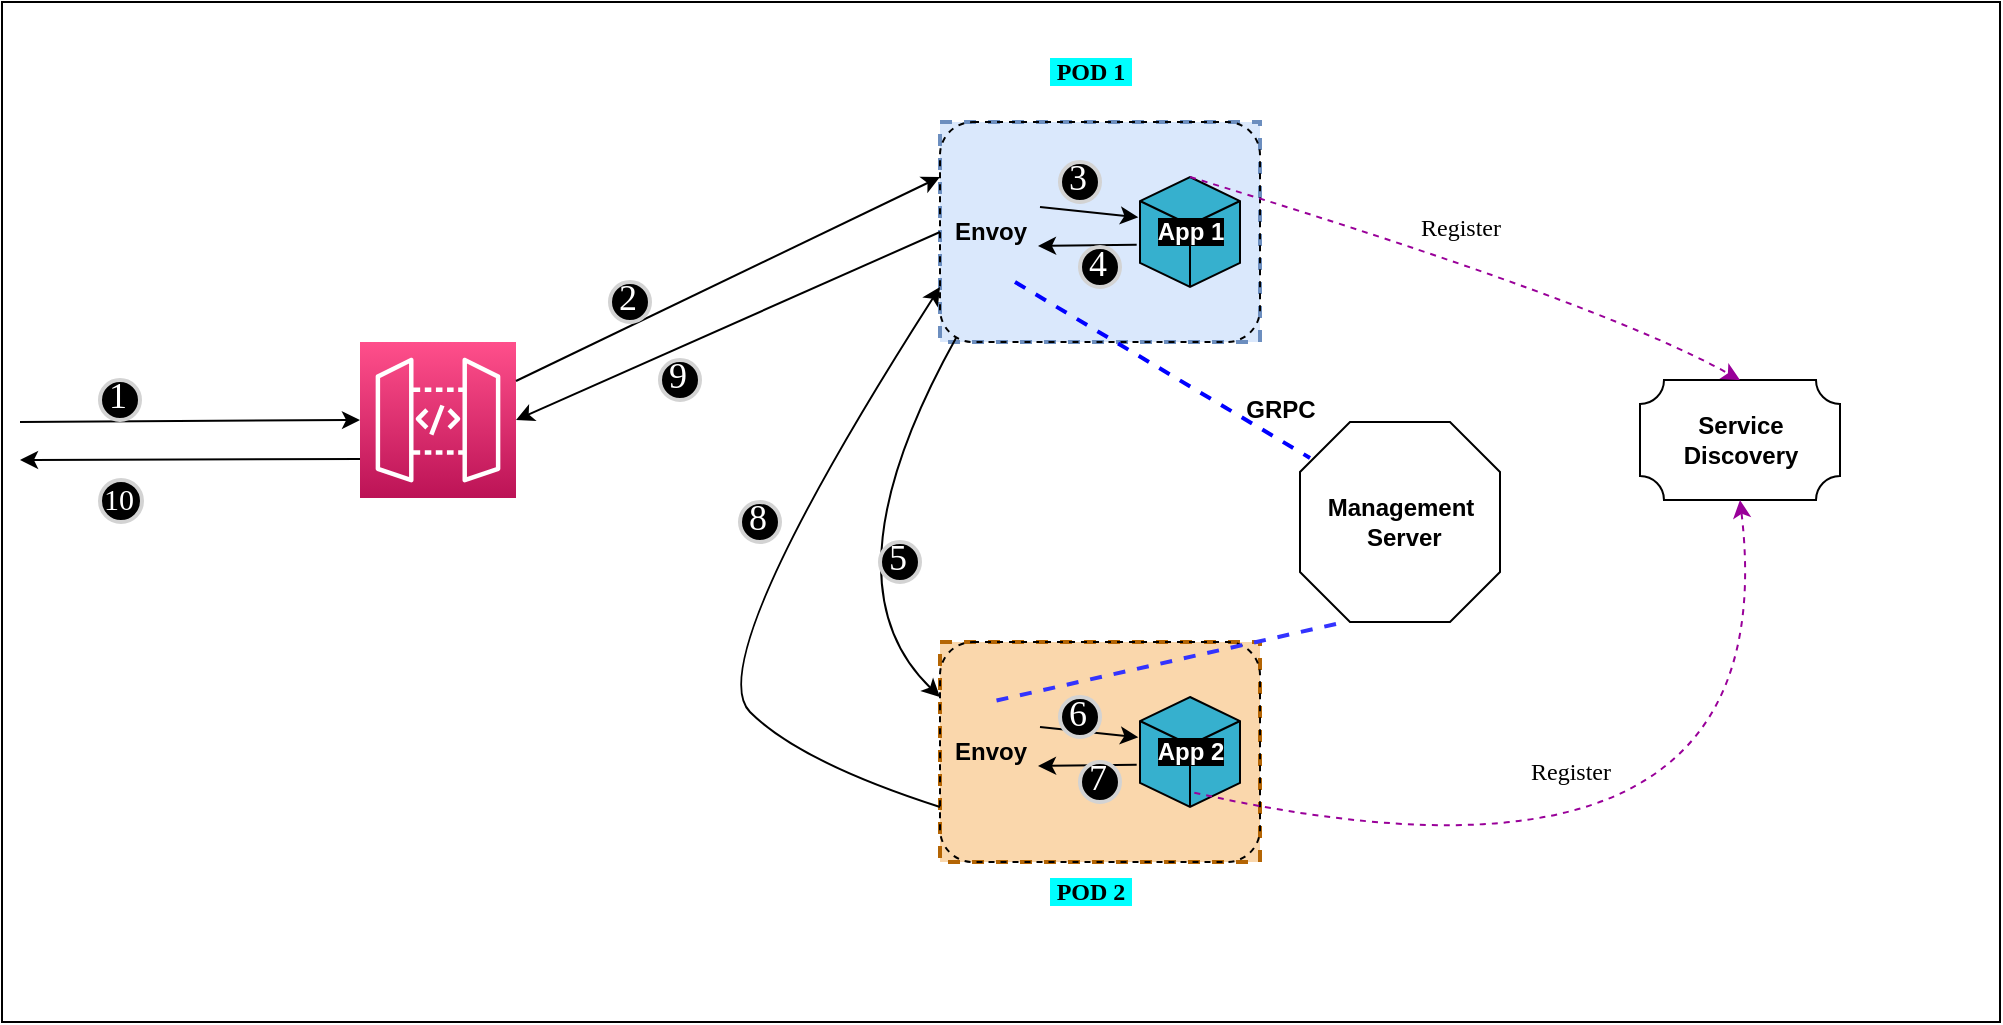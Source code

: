 <mxfile version="21.2.9" type="device">
  <diagram name="Page-1" id="Pf4MNqjnaDDNFhd0Ldu0">
    <mxGraphModel dx="2763" dy="936" grid="1" gridSize="10" guides="1" tooltips="1" connect="1" arrows="1" fold="1" page="1" pageScale="1" pageWidth="827" pageHeight="1169" math="0" shadow="0">
      <root>
        <mxCell id="0" />
        <mxCell id="1" parent="0" />
        <mxCell id="w9qUwpdRqVjGqrr_h310-75" value="" style="rounded=0;whiteSpace=wrap;html=1;" vertex="1" parent="1">
          <mxGeometry x="-189" y="60" width="999" height="510" as="geometry" />
        </mxCell>
        <mxCell id="w9qUwpdRqVjGqrr_h310-1" value="" style="sketch=0;points=[[0,0,0],[0.25,0,0],[0.5,0,0],[0.75,0,0],[1,0,0],[0,1,0],[0.25,1,0],[0.5,1,0],[0.75,1,0],[1,1,0],[0,0.25,0],[0,0.5,0],[0,0.75,0],[1,0.25,0],[1,0.5,0],[1,0.75,0]];outlineConnect=0;fontColor=#232F3E;gradientColor=#FF4F8B;gradientDirection=north;fillColor=#BC1356;strokeColor=#ffffff;dashed=0;verticalLabelPosition=bottom;verticalAlign=top;align=center;html=1;fontSize=12;fontStyle=0;aspect=fixed;shape=mxgraph.aws4.resourceIcon;resIcon=mxgraph.aws4.api_gateway;" vertex="1" parent="1">
          <mxGeometry x="-10" y="230" width="78" height="78" as="geometry" />
        </mxCell>
        <mxCell id="w9qUwpdRqVjGqrr_h310-14" value="" style="group;strokeWidth=2;strokeColor=#6c8ebf;dashed=1;fillColor=#dae8fc;" vertex="1" connectable="0" parent="1">
          <mxGeometry x="280" y="120" width="160" height="110" as="geometry" />
        </mxCell>
        <mxCell id="w9qUwpdRqVjGqrr_h310-2" value="" style="rounded=1;whiteSpace=wrap;html=1;dashed=1;fillColor=none;" vertex="1" parent="w9qUwpdRqVjGqrr_h310-14">
          <mxGeometry width="160" height="110" as="geometry" />
        </mxCell>
        <mxCell id="w9qUwpdRqVjGqrr_h310-3" value="" style="shape=image;html=1;verticalAlign=top;verticalLabelPosition=bottom;labelBackgroundColor=#ffffff;imageAspect=0;aspect=fixed;image=https://cdn1.iconfinder.com/data/icons/bootstrap-vol-3/16/hexagon-128.png;imageBackground=none;imageBorder=none;dashed=1;fontColor=#e106e5;strokeWidth=5;" vertex="1" parent="w9qUwpdRqVjGqrr_h310-14">
          <mxGeometry y="30" width="50" height="50" as="geometry" />
        </mxCell>
        <mxCell id="w9qUwpdRqVjGqrr_h310-11" value="" style="html=1;whiteSpace=wrap;shape=isoCube2;backgroundOutline=1;isoAngle=15;fillColor=#36b0ce;" vertex="1" parent="w9qUwpdRqVjGqrr_h310-14">
          <mxGeometry x="100" y="27.5" width="50" height="55" as="geometry" />
        </mxCell>
        <mxCell id="w9qUwpdRqVjGqrr_h310-12" value="" style="endArrow=classic;html=1;rounded=0;exitX=1;exitY=0.25;exitDx=0;exitDy=0;entryX=-0.017;entryY=0.367;entryDx=0;entryDy=0;entryPerimeter=0;" edge="1" parent="w9qUwpdRqVjGqrr_h310-14" source="w9qUwpdRqVjGqrr_h310-3" target="w9qUwpdRqVjGqrr_h310-11">
          <mxGeometry width="50" height="50" relative="1" as="geometry">
            <mxPoint x="60" y="270" as="sourcePoint" />
            <mxPoint x="110" y="220" as="targetPoint" />
          </mxGeometry>
        </mxCell>
        <mxCell id="w9qUwpdRqVjGqrr_h310-13" value="" style="endArrow=classic;html=1;rounded=0;exitX=-0.033;exitY=0.617;exitDx=0;exitDy=0;entryX=0.98;entryY=0.64;entryDx=0;entryDy=0;exitPerimeter=0;entryPerimeter=0;" edge="1" parent="w9qUwpdRqVjGqrr_h310-14" source="w9qUwpdRqVjGqrr_h310-11" target="w9qUwpdRqVjGqrr_h310-3">
          <mxGeometry width="50" height="50" relative="1" as="geometry">
            <mxPoint x="20" y="160" as="sourcePoint" />
            <mxPoint x="69" y="164" as="targetPoint" />
          </mxGeometry>
        </mxCell>
        <mxCell id="w9qUwpdRqVjGqrr_h310-24" value="&lt;b&gt;Envoy&lt;/b&gt;" style="text;html=1;align=center;verticalAlign=middle;resizable=0;points=[];autosize=1;strokeColor=none;fillColor=none;" vertex="1" parent="w9qUwpdRqVjGqrr_h310-14">
          <mxGeometry x="-5" y="40" width="60" height="30" as="geometry" />
        </mxCell>
        <mxCell id="w9qUwpdRqVjGqrr_h310-28" value="&lt;span style=&quot;background-color: rgb(0, 0, 0);&quot;&gt;&lt;font color=&quot;#ffffff&quot;&gt;App 1&lt;/font&gt;&lt;/span&gt;" style="text;html=1;align=center;verticalAlign=middle;resizable=0;points=[];autosize=1;strokeColor=none;fillColor=none;fontStyle=1" vertex="1" parent="w9qUwpdRqVjGqrr_h310-14">
          <mxGeometry x="95" y="40" width="60" height="30" as="geometry" />
        </mxCell>
        <mxCell id="w9qUwpdRqVjGqrr_h310-70" value="&lt;font face=&quot;Comic Sans MS&quot; style=&quot;font-size: 18px;&quot; color=&quot;#ffffff&quot;&gt;3&lt;/font&gt;" style="ellipse;whiteSpace=wrap;html=1;aspect=fixed;strokeWidth=2;fontFamily=Tahoma;spacingBottom=4;spacingRight=2;strokeColor=#d3d3d3;fillColor=#000000;" vertex="1" parent="w9qUwpdRqVjGqrr_h310-14">
          <mxGeometry x="60" y="20" width="20" height="20" as="geometry" />
        </mxCell>
        <mxCell id="w9qUwpdRqVjGqrr_h310-69" value="&lt;font face=&quot;Comic Sans MS&quot; style=&quot;font-size: 18px;&quot; color=&quot;#ffffff&quot;&gt;4&lt;/font&gt;" style="ellipse;whiteSpace=wrap;html=1;aspect=fixed;strokeWidth=2;fontFamily=Tahoma;spacingBottom=4;spacingRight=2;strokeColor=#d3d3d3;fillColor=#000000;" vertex="1" parent="w9qUwpdRqVjGqrr_h310-14">
          <mxGeometry x="70" y="62.5" width="20" height="20" as="geometry" />
        </mxCell>
        <mxCell id="w9qUwpdRqVjGqrr_h310-15" value="" style="group;strokeColor=#b46504;strokeWidth=2;dashed=1;fillColor=#fad7ac;" vertex="1" connectable="0" parent="1">
          <mxGeometry x="280" y="380" width="160" height="110" as="geometry" />
        </mxCell>
        <mxCell id="w9qUwpdRqVjGqrr_h310-16" value="" style="rounded=1;whiteSpace=wrap;html=1;dashed=1;fillColor=none;" vertex="1" parent="w9qUwpdRqVjGqrr_h310-15">
          <mxGeometry width="160" height="110" as="geometry" />
        </mxCell>
        <mxCell id="w9qUwpdRqVjGqrr_h310-17" value="" style="shape=image;html=1;verticalAlign=top;verticalLabelPosition=bottom;labelBackgroundColor=#ffffff;imageAspect=0;aspect=fixed;image=https://cdn1.iconfinder.com/data/icons/bootstrap-vol-3/16/hexagon-128.png;imageBackground=none;imageBorder=none;dashed=1;fontColor=#e106e5;" vertex="1" parent="w9qUwpdRqVjGqrr_h310-15">
          <mxGeometry y="30" width="50" height="50" as="geometry" />
        </mxCell>
        <mxCell id="w9qUwpdRqVjGqrr_h310-18" value="" style="html=1;whiteSpace=wrap;shape=isoCube2;backgroundOutline=1;isoAngle=15;fillColor=#36b0ce;" vertex="1" parent="w9qUwpdRqVjGqrr_h310-15">
          <mxGeometry x="100" y="27.5" width="50" height="55" as="geometry" />
        </mxCell>
        <mxCell id="w9qUwpdRqVjGqrr_h310-19" value="" style="endArrow=classic;html=1;rounded=0;exitX=1;exitY=0.25;exitDx=0;exitDy=0;entryX=-0.017;entryY=0.367;entryDx=0;entryDy=0;entryPerimeter=0;" edge="1" parent="w9qUwpdRqVjGqrr_h310-15" source="w9qUwpdRqVjGqrr_h310-17" target="w9qUwpdRqVjGqrr_h310-18">
          <mxGeometry width="50" height="50" relative="1" as="geometry">
            <mxPoint x="60" y="270" as="sourcePoint" />
            <mxPoint x="110" y="220" as="targetPoint" />
          </mxGeometry>
        </mxCell>
        <mxCell id="w9qUwpdRqVjGqrr_h310-20" value="" style="endArrow=classic;html=1;rounded=0;exitX=-0.033;exitY=0.617;exitDx=0;exitDy=0;entryX=0.98;entryY=0.64;entryDx=0;entryDy=0;exitPerimeter=0;entryPerimeter=0;" edge="1" parent="w9qUwpdRqVjGqrr_h310-15" source="w9qUwpdRqVjGqrr_h310-18" target="w9qUwpdRqVjGqrr_h310-17">
          <mxGeometry width="50" height="50" relative="1" as="geometry">
            <mxPoint x="20" y="160" as="sourcePoint" />
            <mxPoint x="69" y="164" as="targetPoint" />
          </mxGeometry>
        </mxCell>
        <mxCell id="w9qUwpdRqVjGqrr_h310-23" value="&lt;b&gt;Envoy&lt;/b&gt;" style="text;html=1;align=center;verticalAlign=middle;resizable=0;points=[];autosize=1;strokeColor=none;fillColor=none;" vertex="1" parent="w9qUwpdRqVjGqrr_h310-15">
          <mxGeometry x="-5" y="40" width="60" height="30" as="geometry" />
        </mxCell>
        <mxCell id="w9qUwpdRqVjGqrr_h310-27" value="&lt;span style=&quot;background-color: rgb(0, 0, 0);&quot;&gt;&lt;font color=&quot;#ffffff&quot;&gt;App 2&lt;/font&gt;&lt;/span&gt;" style="text;html=1;align=center;verticalAlign=middle;resizable=0;points=[];autosize=1;strokeColor=none;fillColor=none;fontStyle=1" vertex="1" parent="w9qUwpdRqVjGqrr_h310-15">
          <mxGeometry x="95" y="40" width="60" height="30" as="geometry" />
        </mxCell>
        <mxCell id="w9qUwpdRqVjGqrr_h310-66" value="&lt;font face=&quot;Comic Sans MS&quot; style=&quot;font-size: 18px;&quot; color=&quot;#ffffff&quot;&gt;6&lt;/font&gt;" style="ellipse;whiteSpace=wrap;html=1;aspect=fixed;strokeWidth=2;fontFamily=Tahoma;spacingBottom=4;spacingRight=2;strokeColor=#d3d3d3;fillColor=#000000;" vertex="1" parent="w9qUwpdRqVjGqrr_h310-15">
          <mxGeometry x="60" y="27.5" width="20" height="20" as="geometry" />
        </mxCell>
        <mxCell id="w9qUwpdRqVjGqrr_h310-65" value="&lt;font face=&quot;Comic Sans MS&quot; style=&quot;font-size: 18px;&quot; color=&quot;#ffffff&quot;&gt;7&lt;/font&gt;" style="ellipse;whiteSpace=wrap;html=1;aspect=fixed;strokeWidth=2;fontFamily=Tahoma;spacingBottom=4;spacingRight=2;strokeColor=#d3d3d3;fillColor=#000000;" vertex="1" parent="w9qUwpdRqVjGqrr_h310-15">
          <mxGeometry x="70" y="60" width="20" height="20" as="geometry" />
        </mxCell>
        <mxCell id="w9qUwpdRqVjGqrr_h310-29" value="" style="group;fillColor=default;" vertex="1" connectable="0" parent="1">
          <mxGeometry x="460" y="270" width="100" height="100" as="geometry" />
        </mxCell>
        <mxCell id="w9qUwpdRqVjGqrr_h310-21" value="" style="verticalLabelPosition=bottom;verticalAlign=top;html=1;shape=mxgraph.basic.polygon;polyCoords=[[0.25,0],[0.75,0],[1,0.25],[1,0.75],[0.75,1],[0.25,1],[0,0.75],[0,0.25]];polyline=0;" vertex="1" parent="w9qUwpdRqVjGqrr_h310-29">
          <mxGeometry width="100" height="100" as="geometry" />
        </mxCell>
        <mxCell id="w9qUwpdRqVjGqrr_h310-22" value="&lt;b&gt;Management&lt;br&gt;&amp;nbsp;Server&lt;/b&gt;" style="text;html=1;align=center;verticalAlign=middle;resizable=0;points=[];autosize=1;strokeColor=none;fillColor=none;" vertex="1" parent="w9qUwpdRqVjGqrr_h310-29">
          <mxGeometry y="30" width="100" height="40" as="geometry" />
        </mxCell>
        <mxCell id="w9qUwpdRqVjGqrr_h310-30" value="" style="verticalLabelPosition=bottom;verticalAlign=top;html=1;shape=mxgraph.basic.plaque;dx=6;whiteSpace=wrap;" vertex="1" parent="1">
          <mxGeometry x="630" y="249" width="100" height="60" as="geometry" />
        </mxCell>
        <mxCell id="w9qUwpdRqVjGqrr_h310-31" value="&lt;b&gt;Service&lt;br&gt;Discovery&lt;/b&gt;" style="text;html=1;align=center;verticalAlign=middle;resizable=0;points=[];autosize=1;strokeColor=none;fillColor=none;" vertex="1" parent="1">
          <mxGeometry x="640" y="259" width="80" height="40" as="geometry" />
        </mxCell>
        <mxCell id="w9qUwpdRqVjGqrr_h310-32" value="" style="endArrow=classic;html=1;rounded=0;entryX=0;entryY=0.5;entryDx=0;entryDy=0;entryPerimeter=0;" edge="1" parent="1" target="w9qUwpdRqVjGqrr_h310-1">
          <mxGeometry width="50" height="50" relative="1" as="geometry">
            <mxPoint x="-180" y="270" as="sourcePoint" />
            <mxPoint x="70" y="260" as="targetPoint" />
          </mxGeometry>
        </mxCell>
        <mxCell id="w9qUwpdRqVjGqrr_h310-33" value="" style="endArrow=classic;html=1;rounded=0;exitX=0;exitY=0.75;exitDx=0;exitDy=0;exitPerimeter=0;" edge="1" parent="1" source="w9qUwpdRqVjGqrr_h310-1">
          <mxGeometry width="50" height="50" relative="1" as="geometry">
            <mxPoint x="-110" y="420" as="sourcePoint" />
            <mxPoint x="-180" y="289" as="targetPoint" />
          </mxGeometry>
        </mxCell>
        <mxCell id="w9qUwpdRqVjGqrr_h310-34" value="" style="endArrow=classic;html=1;rounded=0;exitX=0;exitY=0.5;exitDx=0;exitDy=0;entryX=1;entryY=0.5;entryDx=0;entryDy=0;entryPerimeter=0;" edge="1" parent="1" source="w9qUwpdRqVjGqrr_h310-2" target="w9qUwpdRqVjGqrr_h310-1">
          <mxGeometry width="50" height="50" relative="1" as="geometry">
            <mxPoint x="-200" y="200" as="sourcePoint" />
            <mxPoint x="-150" y="150" as="targetPoint" />
          </mxGeometry>
        </mxCell>
        <mxCell id="w9qUwpdRqVjGqrr_h310-35" value="" style="endArrow=classic;html=1;rounded=0;exitX=1;exitY=0.25;exitDx=0;exitDy=0;exitPerimeter=0;entryX=0;entryY=0.25;entryDx=0;entryDy=0;" edge="1" parent="1" source="w9qUwpdRqVjGqrr_h310-1" target="w9qUwpdRqVjGqrr_h310-2">
          <mxGeometry width="50" height="50" relative="1" as="geometry">
            <mxPoint x="-190" y="210" as="sourcePoint" />
            <mxPoint x="-140" y="160" as="targetPoint" />
          </mxGeometry>
        </mxCell>
        <mxCell id="w9qUwpdRqVjGqrr_h310-37" value="" style="curved=1;endArrow=classic;html=1;rounded=0;entryX=0;entryY=0.75;entryDx=0;entryDy=0;exitX=0;exitY=0.75;exitDx=0;exitDy=0;" edge="1" parent="1" source="w9qUwpdRqVjGqrr_h310-16" target="w9qUwpdRqVjGqrr_h310-2">
          <mxGeometry width="50" height="50" relative="1" as="geometry">
            <mxPoint x="160" y="440" as="sourcePoint" />
            <mxPoint x="210" y="390" as="targetPoint" />
            <Array as="points">
              <mxPoint x="210" y="440" />
              <mxPoint x="160" y="390" />
            </Array>
          </mxGeometry>
        </mxCell>
        <mxCell id="w9qUwpdRqVjGqrr_h310-39" value="" style="curved=1;endArrow=classic;html=1;rounded=0;exitX=0.05;exitY=0.982;exitDx=0;exitDy=0;exitPerimeter=0;entryX=0;entryY=0.25;entryDx=0;entryDy=0;" edge="1" parent="1" source="w9qUwpdRqVjGqrr_h310-2" target="w9qUwpdRqVjGqrr_h310-16">
          <mxGeometry width="50" height="50" relative="1" as="geometry">
            <mxPoint x="290" y="340" as="sourcePoint" />
            <mxPoint x="340" y="290" as="targetPoint" />
            <Array as="points">
              <mxPoint x="220" y="350" />
            </Array>
          </mxGeometry>
        </mxCell>
        <mxCell id="w9qUwpdRqVjGqrr_h310-40" value="" style="endArrow=none;dashed=1;html=1;rounded=0;exitX=0.75;exitY=1;exitDx=0;exitDy=0;entryX=0.05;entryY=0.18;entryDx=0;entryDy=0;entryPerimeter=0;strokeWidth=2;strokeColor=#0000FF;" edge="1" parent="1" source="w9qUwpdRqVjGqrr_h310-3" target="w9qUwpdRqVjGqrr_h310-21">
          <mxGeometry width="50" height="50" relative="1" as="geometry">
            <mxPoint x="370" y="340" as="sourcePoint" />
            <mxPoint x="420" y="290" as="targetPoint" />
          </mxGeometry>
        </mxCell>
        <mxCell id="w9qUwpdRqVjGqrr_h310-41" value="" style="endArrow=none;dashed=1;html=1;rounded=0;exitX=0.18;exitY=1.01;exitDx=0;exitDy=0;exitPerimeter=0;entryX=0.5;entryY=0;entryDx=0;entryDy=0;strokeWidth=2;strokeColor=#3333FF;" edge="1" parent="1" source="w9qUwpdRqVjGqrr_h310-21" target="w9qUwpdRqVjGqrr_h310-17">
          <mxGeometry width="50" height="50" relative="1" as="geometry">
            <mxPoint x="540" y="530" as="sourcePoint" />
            <mxPoint x="590" y="480" as="targetPoint" />
          </mxGeometry>
        </mxCell>
        <mxCell id="w9qUwpdRqVjGqrr_h310-42" value="" style="endArrow=classic;html=1;exitX=0.5;exitY=0;exitDx=0;exitDy=0;exitPerimeter=0;entryX=0.5;entryY=0;entryDx=0;entryDy=0;entryPerimeter=0;curved=1;dashed=1;strokeColor=#990099;" edge="1" parent="1" source="w9qUwpdRqVjGqrr_h310-11" target="w9qUwpdRqVjGqrr_h310-30">
          <mxGeometry width="50" height="50" relative="1" as="geometry">
            <mxPoint x="560" y="210" as="sourcePoint" />
            <mxPoint x="610" y="160" as="targetPoint" />
            <Array as="points">
              <mxPoint x="610" y="210" />
            </Array>
          </mxGeometry>
        </mxCell>
        <mxCell id="w9qUwpdRqVjGqrr_h310-43" value="" style="endArrow=classic;html=1;exitX=0.543;exitY=0.87;exitDx=0;exitDy=0;exitPerimeter=0;entryX=0.5;entryY=1;entryDx=0;entryDy=0;entryPerimeter=0;curved=1;dashed=1;strokeColor=#990099;" edge="1" parent="1" source="w9qUwpdRqVjGqrr_h310-18" target="w9qUwpdRqVjGqrr_h310-30">
          <mxGeometry width="50" height="50" relative="1" as="geometry">
            <mxPoint x="500" y="460" as="sourcePoint" />
            <mxPoint x="775" y="561" as="targetPoint" />
            <Array as="points">
              <mxPoint x="705" y="522" />
            </Array>
          </mxGeometry>
        </mxCell>
        <mxCell id="w9qUwpdRqVjGqrr_h310-44" value="&lt;font face=&quot;Comic Sans MS&quot;&gt;Register&lt;/font&gt;" style="text;html=1;align=center;verticalAlign=middle;resizable=0;points=[];autosize=1;strokeColor=none;fillColor=none;" vertex="1" parent="1">
          <mxGeometry x="505" y="158" width="70" height="30" as="geometry" />
        </mxCell>
        <mxCell id="w9qUwpdRqVjGqrr_h310-45" value="&lt;font face=&quot;Comic Sans MS&quot;&gt;Register&lt;/font&gt;" style="text;html=1;align=center;verticalAlign=middle;resizable=0;points=[];autosize=1;strokeColor=none;fillColor=none;" vertex="1" parent="1">
          <mxGeometry x="560" y="430" width="70" height="30" as="geometry" />
        </mxCell>
        <mxCell id="w9qUwpdRqVjGqrr_h310-59" value="&lt;font face=&quot;Comic Sans MS&quot; style=&quot;font-size: 18px;&quot; color=&quot;#ffffff&quot;&gt;1&lt;/font&gt;" style="ellipse;whiteSpace=wrap;html=1;aspect=fixed;strokeWidth=2;fontFamily=Tahoma;spacingBottom=4;spacingRight=2;strokeColor=#d3d3d3;fillColor=#000000;" vertex="1" parent="1">
          <mxGeometry x="-140" y="249" width="20" height="20" as="geometry" />
        </mxCell>
        <mxCell id="w9qUwpdRqVjGqrr_h310-62" value="&lt;font face=&quot;Comic Sans MS&quot; style=&quot;font-size: 18px;&quot; color=&quot;#ffffff&quot;&gt;9&lt;/font&gt;" style="ellipse;whiteSpace=wrap;html=1;aspect=fixed;strokeWidth=2;fontFamily=Tahoma;spacingBottom=4;spacingRight=2;strokeColor=#d3d3d3;fillColor=#000000;" vertex="1" parent="1">
          <mxGeometry x="140" y="239" width="20" height="20" as="geometry" />
        </mxCell>
        <mxCell id="w9qUwpdRqVjGqrr_h310-63" value="&lt;font face=&quot;Comic Sans MS&quot; style=&quot;font-size: 18px;&quot; color=&quot;#ffffff&quot;&gt;2&lt;/font&gt;" style="ellipse;whiteSpace=wrap;html=1;aspect=fixed;strokeWidth=2;fontFamily=Tahoma;spacingBottom=4;spacingRight=2;strokeColor=#d3d3d3;fillColor=#000000;" vertex="1" parent="1">
          <mxGeometry x="115" y="200" width="20" height="20" as="geometry" />
        </mxCell>
        <mxCell id="w9qUwpdRqVjGqrr_h310-64" value="&lt;font face=&quot;Comic Sans MS&quot; style=&quot;font-size: 15px;&quot; color=&quot;#ffffff&quot;&gt;10&lt;/font&gt;" style="ellipse;whiteSpace=wrap;html=1;aspect=fixed;strokeWidth=2;fontFamily=Tahoma;spacingBottom=4;spacingRight=2;strokeColor=#d3d3d3;fillColor=#000000;" vertex="1" parent="1">
          <mxGeometry x="-140" y="299" width="21" height="21" as="geometry" />
        </mxCell>
        <mxCell id="w9qUwpdRqVjGqrr_h310-67" value="&lt;font face=&quot;Comic Sans MS&quot; style=&quot;font-size: 18px;&quot; color=&quot;#ffffff&quot;&gt;5&lt;/font&gt;" style="ellipse;whiteSpace=wrap;html=1;aspect=fixed;strokeWidth=2;fontFamily=Tahoma;spacingBottom=4;spacingRight=2;strokeColor=#d3d3d3;fillColor=#000000;" vertex="1" parent="1">
          <mxGeometry x="250" y="330" width="20" height="20" as="geometry" />
        </mxCell>
        <mxCell id="w9qUwpdRqVjGqrr_h310-68" value="&lt;font face=&quot;Comic Sans MS&quot; style=&quot;font-size: 18px;&quot; color=&quot;#ffffff&quot;&gt;8&lt;/font&gt;" style="ellipse;whiteSpace=wrap;html=1;aspect=fixed;strokeWidth=2;fontFamily=Tahoma;spacingBottom=4;spacingRight=2;strokeColor=#d3d3d3;fillColor=#000000;" vertex="1" parent="1">
          <mxGeometry x="180" y="310" width="20" height="20" as="geometry" />
        </mxCell>
        <mxCell id="w9qUwpdRqVjGqrr_h310-72" value="&lt;b&gt;GRPC&lt;/b&gt;" style="text;html=1;align=center;verticalAlign=middle;resizable=0;points=[];autosize=1;strokeColor=none;fillColor=none;" vertex="1" parent="1">
          <mxGeometry x="420" y="249" width="60" height="30" as="geometry" />
        </mxCell>
        <mxCell id="w9qUwpdRqVjGqrr_h310-73" value="&lt;b style=&quot;background-color: rgb(0, 255, 255);&quot;&gt;&lt;font face=&quot;Comic Sans MS&quot;&gt;&amp;nbsp;POD 1&amp;nbsp;&lt;/font&gt;&lt;/b&gt;" style="text;html=1;align=center;verticalAlign=middle;resizable=0;points=[];autosize=1;strokeColor=none;fillColor=none;" vertex="1" parent="1">
          <mxGeometry x="320" y="80" width="70" height="30" as="geometry" />
        </mxCell>
        <mxCell id="w9qUwpdRqVjGqrr_h310-74" value="&lt;b style=&quot;background-color: rgb(0, 255, 255);&quot;&gt;&lt;font face=&quot;Comic Sans MS&quot;&gt;&amp;nbsp;POD 2&amp;nbsp;&lt;/font&gt;&lt;/b&gt;" style="text;html=1;align=center;verticalAlign=middle;resizable=0;points=[];autosize=1;strokeColor=none;fillColor=none;" vertex="1" parent="1">
          <mxGeometry x="320" y="490" width="70" height="30" as="geometry" />
        </mxCell>
      </root>
    </mxGraphModel>
  </diagram>
</mxfile>
